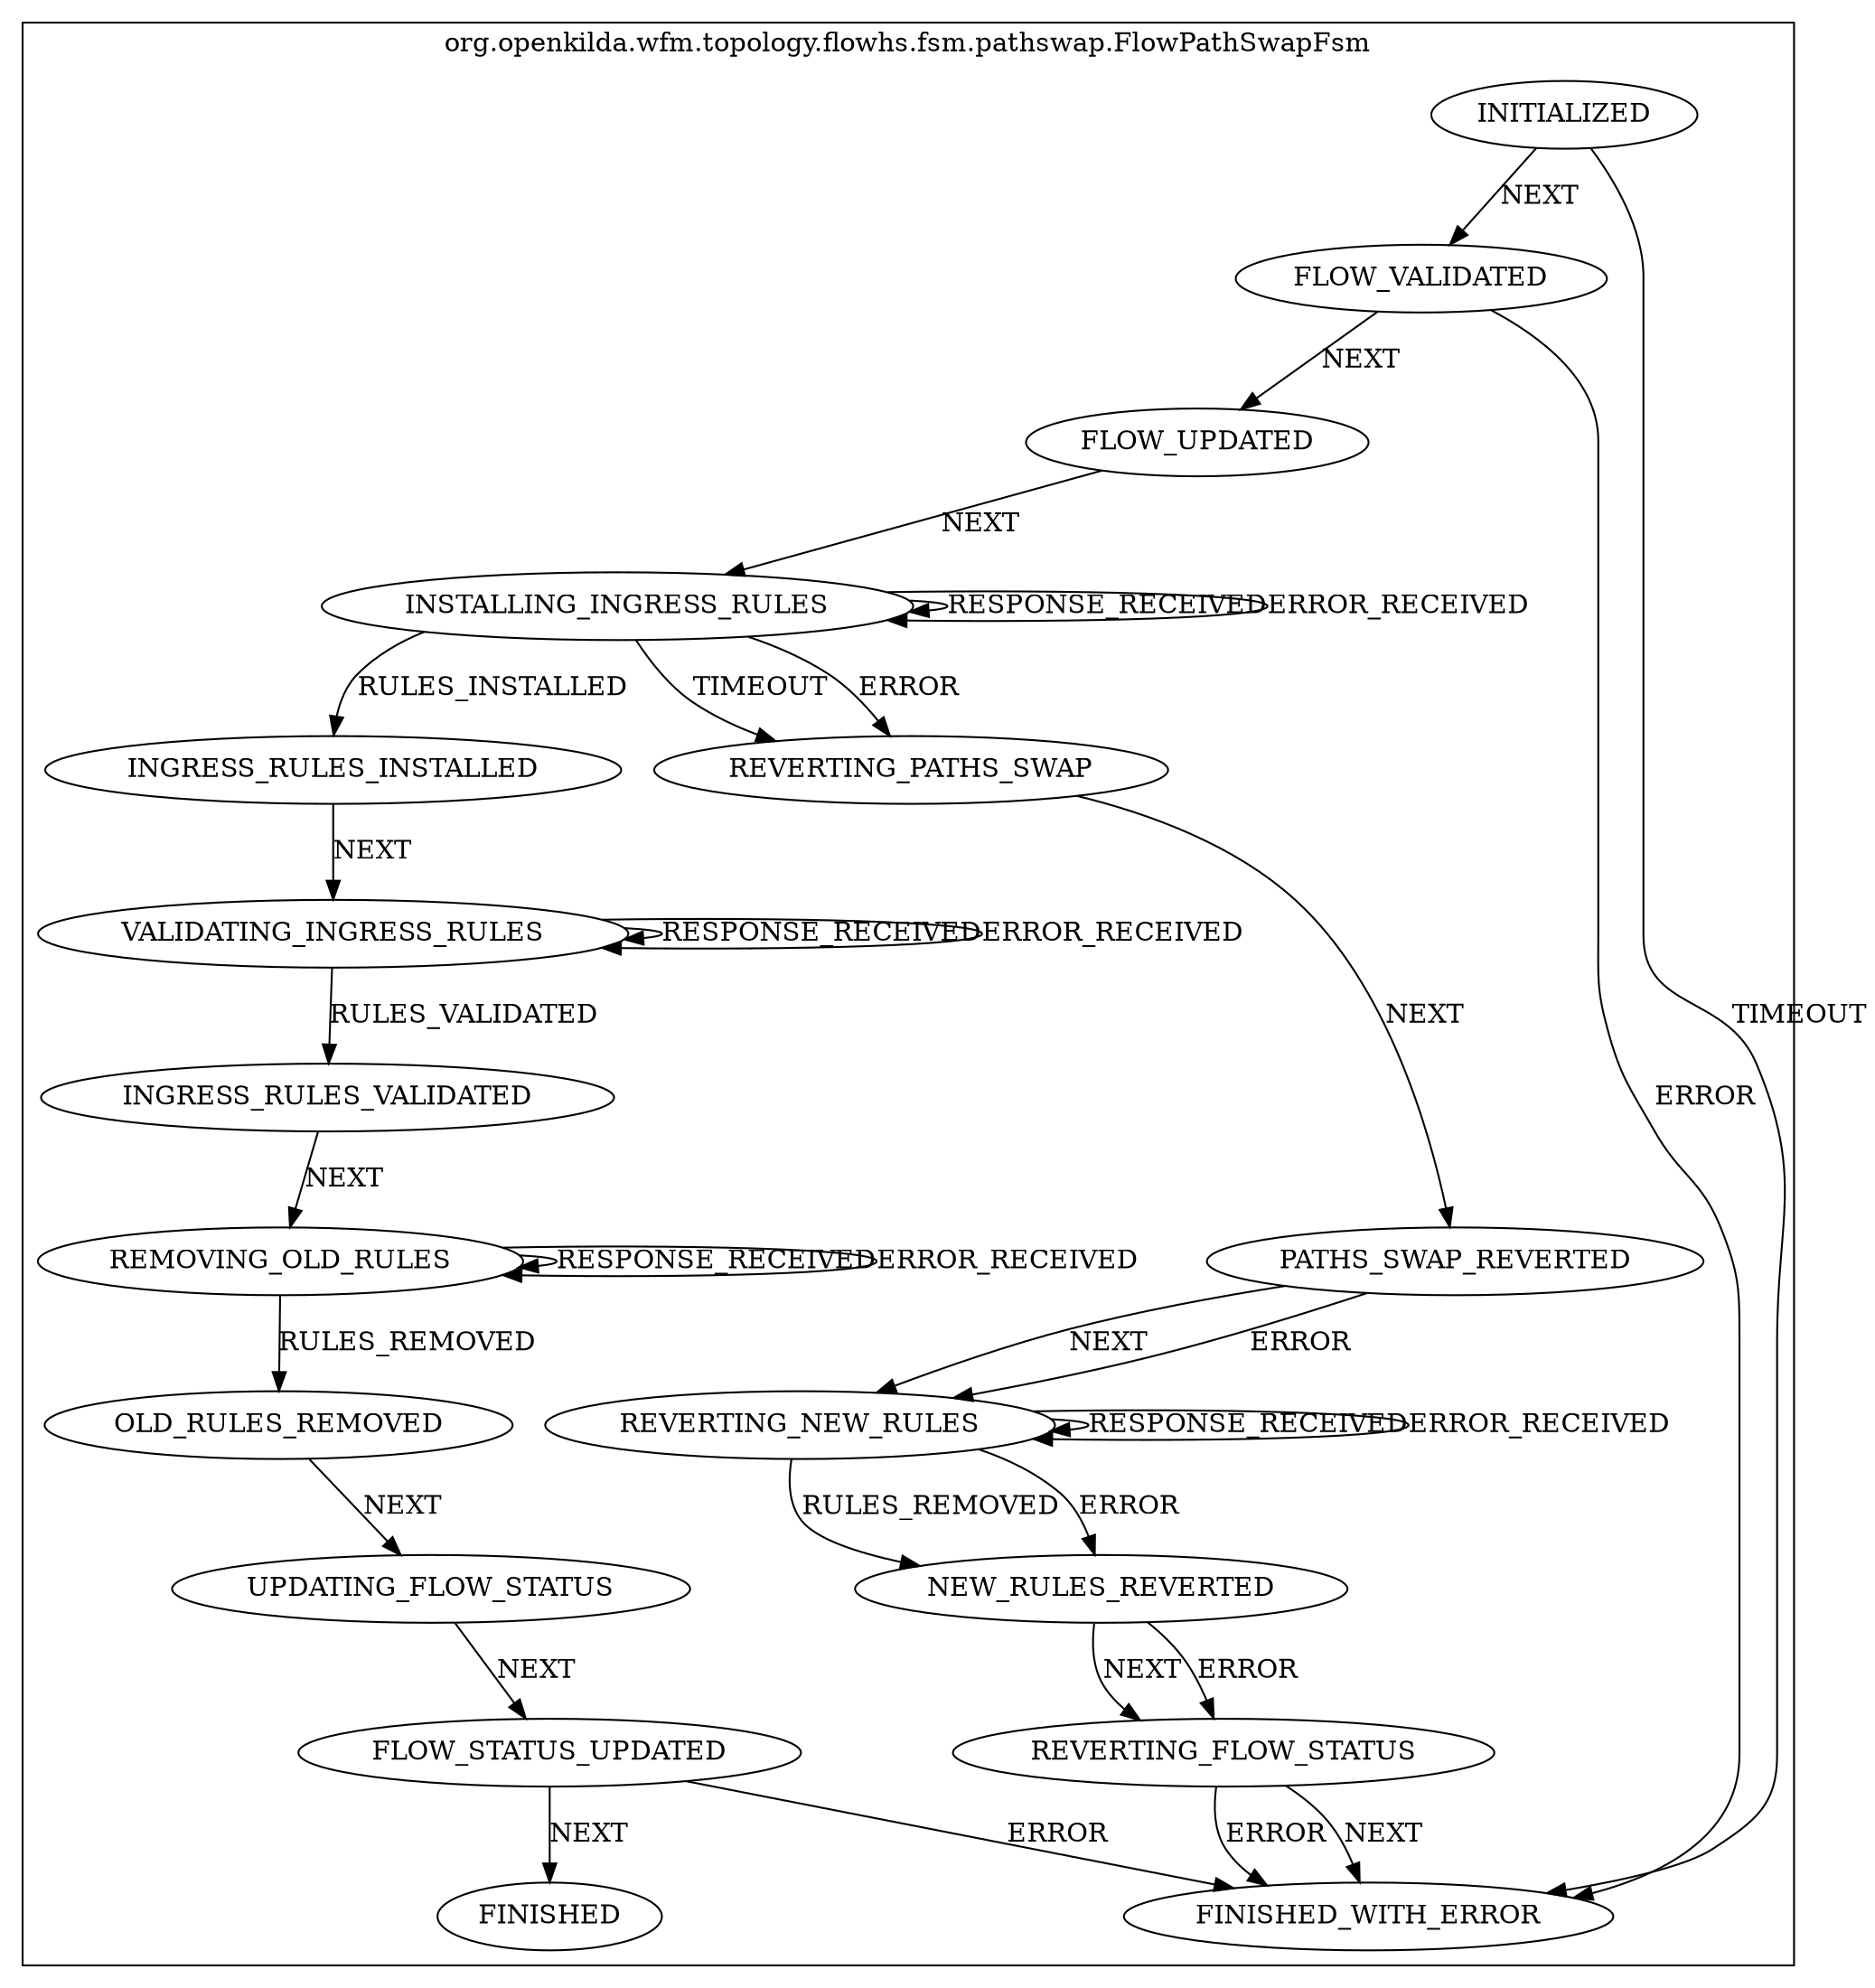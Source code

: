 digraph {
compound=true;
subgraph cluster_StateMachine {
label="org.openkilda.wfm.topology.flowhs.fsm.pathswap.FlowPathSwapFsm";
INGRESS_RULES_VALIDATED [label="INGRESS_RULES_VALIDATED"];
UPDATING_FLOW_STATUS [label="UPDATING_FLOW_STATUS"];
INITIALIZED [label="INITIALIZED"];
VALIDATING_INGRESS_RULES [label="VALIDATING_INGRESS_RULES"];
FLOW_STATUS_UPDATED [label="FLOW_STATUS_UPDATED"];
FINISHED [label="FINISHED"];
OLD_RULES_REMOVED [label="OLD_RULES_REMOVED"];
PATHS_SWAP_REVERTED [label="PATHS_SWAP_REVERTED"];
INSTALLING_INGRESS_RULES [label="INSTALLING_INGRESS_RULES"];
INGRESS_RULES_INSTALLED [label="INGRESS_RULES_INSTALLED"];
REVERTING_PATHS_SWAP [label="REVERTING_PATHS_SWAP"];
REVERTING_NEW_RULES [label="REVERTING_NEW_RULES"];
NEW_RULES_REVERTED [label="NEW_RULES_REVERTED"];
REVERTING_FLOW_STATUS [label="REVERTING_FLOW_STATUS"];
REMOVING_OLD_RULES [label="REMOVING_OLD_RULES"];
FLOW_VALIDATED [label="FLOW_VALIDATED"];
FLOW_UPDATED [label="FLOW_UPDATED"];
FINISHED_WITH_ERROR [label="FINISHED_WITH_ERROR"];

INGRESS_RULES_VALIDATED -> REMOVING_OLD_RULES [ label="NEXT"];
UPDATING_FLOW_STATUS -> FLOW_STATUS_UPDATED [ label="NEXT"];
INITIALIZED -> FLOW_VALIDATED [ label="NEXT"];
INITIALIZED -> FINISHED_WITH_ERROR [ label="TIMEOUT"];
VALIDATING_INGRESS_RULES -> VALIDATING_INGRESS_RULES [ label="RESPONSE_RECEIVED"];
VALIDATING_INGRESS_RULES -> VALIDATING_INGRESS_RULES [ label="ERROR_RECEIVED"];
VALIDATING_INGRESS_RULES -> INGRESS_RULES_VALIDATED [ label="RULES_VALIDATED"];
FLOW_STATUS_UPDATED -> FINISHED [ label="NEXT"];
FLOW_STATUS_UPDATED -> FINISHED_WITH_ERROR [ label="ERROR"];
OLD_RULES_REMOVED -> UPDATING_FLOW_STATUS [ label="NEXT"];
PATHS_SWAP_REVERTED -> REVERTING_NEW_RULES [ label="NEXT"];
PATHS_SWAP_REVERTED -> REVERTING_NEW_RULES [ label="ERROR"];
INSTALLING_INGRESS_RULES -> INSTALLING_INGRESS_RULES [ label="RESPONSE_RECEIVED"];
INSTALLING_INGRESS_RULES -> INSTALLING_INGRESS_RULES [ label="ERROR_RECEIVED"];
INSTALLING_INGRESS_RULES -> REVERTING_PATHS_SWAP [ label="TIMEOUT"];
INSTALLING_INGRESS_RULES -> REVERTING_PATHS_SWAP [ label="ERROR"];
INSTALLING_INGRESS_RULES -> INGRESS_RULES_INSTALLED [ label="RULES_INSTALLED"];
INGRESS_RULES_INSTALLED -> VALIDATING_INGRESS_RULES [ label="NEXT"];
REVERTING_PATHS_SWAP -> PATHS_SWAP_REVERTED [ label="NEXT"];
REVERTING_NEW_RULES -> REVERTING_NEW_RULES [ label="RESPONSE_RECEIVED"];
REVERTING_NEW_RULES -> REVERTING_NEW_RULES [ label="ERROR_RECEIVED"];
REVERTING_NEW_RULES -> NEW_RULES_REVERTED [ label="RULES_REMOVED"];
REVERTING_NEW_RULES -> NEW_RULES_REVERTED [ label="ERROR"];
NEW_RULES_REVERTED -> REVERTING_FLOW_STATUS [ label="NEXT"];
NEW_RULES_REVERTED -> REVERTING_FLOW_STATUS [ label="ERROR"];
REVERTING_FLOW_STATUS -> FINISHED_WITH_ERROR [ label="ERROR"];
REVERTING_FLOW_STATUS -> FINISHED_WITH_ERROR [ label="NEXT"];
REMOVING_OLD_RULES -> REMOVING_OLD_RULES [ label="RESPONSE_RECEIVED"];
REMOVING_OLD_RULES -> REMOVING_OLD_RULES [ label="ERROR_RECEIVED"];
REMOVING_OLD_RULES -> OLD_RULES_REMOVED [ label="RULES_REMOVED"];
FLOW_VALIDATED -> FINISHED_WITH_ERROR [ label="ERROR"];
FLOW_VALIDATED -> FLOW_UPDATED [ label="NEXT"];
FLOW_UPDATED -> INSTALLING_INGRESS_RULES [ label="NEXT"];}}
